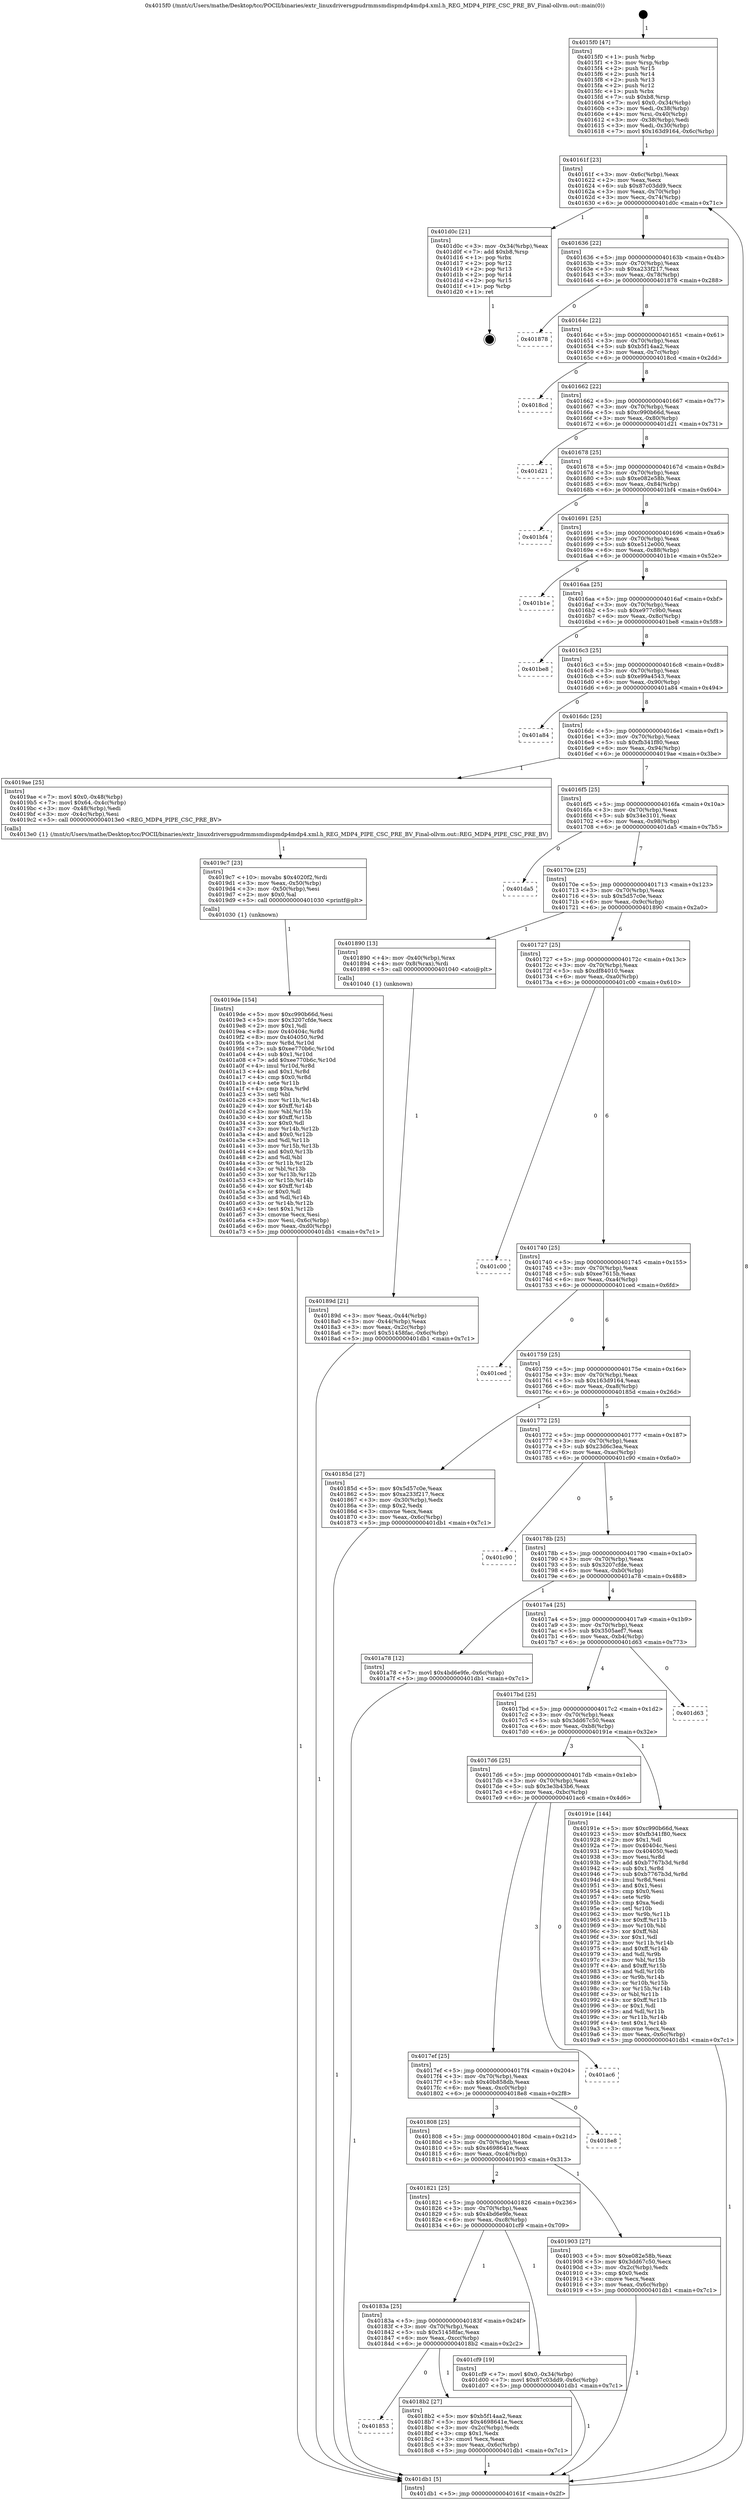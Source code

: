 digraph "0x4015f0" {
  label = "0x4015f0 (/mnt/c/Users/mathe/Desktop/tcc/POCII/binaries/extr_linuxdriversgpudrmmsmdispmdp4mdp4.xml.h_REG_MDP4_PIPE_CSC_PRE_BV_Final-ollvm.out::main(0))"
  labelloc = "t"
  node[shape=record]

  Entry [label="",width=0.3,height=0.3,shape=circle,fillcolor=black,style=filled]
  "0x40161f" [label="{
     0x40161f [23]\l
     | [instrs]\l
     &nbsp;&nbsp;0x40161f \<+3\>: mov -0x6c(%rbp),%eax\l
     &nbsp;&nbsp;0x401622 \<+2\>: mov %eax,%ecx\l
     &nbsp;&nbsp;0x401624 \<+6\>: sub $0x87c03dd9,%ecx\l
     &nbsp;&nbsp;0x40162a \<+3\>: mov %eax,-0x70(%rbp)\l
     &nbsp;&nbsp;0x40162d \<+3\>: mov %ecx,-0x74(%rbp)\l
     &nbsp;&nbsp;0x401630 \<+6\>: je 0000000000401d0c \<main+0x71c\>\l
  }"]
  "0x401d0c" [label="{
     0x401d0c [21]\l
     | [instrs]\l
     &nbsp;&nbsp;0x401d0c \<+3\>: mov -0x34(%rbp),%eax\l
     &nbsp;&nbsp;0x401d0f \<+7\>: add $0xb8,%rsp\l
     &nbsp;&nbsp;0x401d16 \<+1\>: pop %rbx\l
     &nbsp;&nbsp;0x401d17 \<+2\>: pop %r12\l
     &nbsp;&nbsp;0x401d19 \<+2\>: pop %r13\l
     &nbsp;&nbsp;0x401d1b \<+2\>: pop %r14\l
     &nbsp;&nbsp;0x401d1d \<+2\>: pop %r15\l
     &nbsp;&nbsp;0x401d1f \<+1\>: pop %rbp\l
     &nbsp;&nbsp;0x401d20 \<+1\>: ret\l
  }"]
  "0x401636" [label="{
     0x401636 [22]\l
     | [instrs]\l
     &nbsp;&nbsp;0x401636 \<+5\>: jmp 000000000040163b \<main+0x4b\>\l
     &nbsp;&nbsp;0x40163b \<+3\>: mov -0x70(%rbp),%eax\l
     &nbsp;&nbsp;0x40163e \<+5\>: sub $0xa233f217,%eax\l
     &nbsp;&nbsp;0x401643 \<+3\>: mov %eax,-0x78(%rbp)\l
     &nbsp;&nbsp;0x401646 \<+6\>: je 0000000000401878 \<main+0x288\>\l
  }"]
  Exit [label="",width=0.3,height=0.3,shape=circle,fillcolor=black,style=filled,peripheries=2]
  "0x401878" [label="{
     0x401878\l
  }", style=dashed]
  "0x40164c" [label="{
     0x40164c [22]\l
     | [instrs]\l
     &nbsp;&nbsp;0x40164c \<+5\>: jmp 0000000000401651 \<main+0x61\>\l
     &nbsp;&nbsp;0x401651 \<+3\>: mov -0x70(%rbp),%eax\l
     &nbsp;&nbsp;0x401654 \<+5\>: sub $0xb5f14aa2,%eax\l
     &nbsp;&nbsp;0x401659 \<+3\>: mov %eax,-0x7c(%rbp)\l
     &nbsp;&nbsp;0x40165c \<+6\>: je 00000000004018cd \<main+0x2dd\>\l
  }"]
  "0x4019de" [label="{
     0x4019de [154]\l
     | [instrs]\l
     &nbsp;&nbsp;0x4019de \<+5\>: mov $0xc990b66d,%esi\l
     &nbsp;&nbsp;0x4019e3 \<+5\>: mov $0x3207cfde,%ecx\l
     &nbsp;&nbsp;0x4019e8 \<+2\>: mov $0x1,%dl\l
     &nbsp;&nbsp;0x4019ea \<+8\>: mov 0x40404c,%r8d\l
     &nbsp;&nbsp;0x4019f2 \<+8\>: mov 0x404050,%r9d\l
     &nbsp;&nbsp;0x4019fa \<+3\>: mov %r8d,%r10d\l
     &nbsp;&nbsp;0x4019fd \<+7\>: sub $0xee770b6c,%r10d\l
     &nbsp;&nbsp;0x401a04 \<+4\>: sub $0x1,%r10d\l
     &nbsp;&nbsp;0x401a08 \<+7\>: add $0xee770b6c,%r10d\l
     &nbsp;&nbsp;0x401a0f \<+4\>: imul %r10d,%r8d\l
     &nbsp;&nbsp;0x401a13 \<+4\>: and $0x1,%r8d\l
     &nbsp;&nbsp;0x401a17 \<+4\>: cmp $0x0,%r8d\l
     &nbsp;&nbsp;0x401a1b \<+4\>: sete %r11b\l
     &nbsp;&nbsp;0x401a1f \<+4\>: cmp $0xa,%r9d\l
     &nbsp;&nbsp;0x401a23 \<+3\>: setl %bl\l
     &nbsp;&nbsp;0x401a26 \<+3\>: mov %r11b,%r14b\l
     &nbsp;&nbsp;0x401a29 \<+4\>: xor $0xff,%r14b\l
     &nbsp;&nbsp;0x401a2d \<+3\>: mov %bl,%r15b\l
     &nbsp;&nbsp;0x401a30 \<+4\>: xor $0xff,%r15b\l
     &nbsp;&nbsp;0x401a34 \<+3\>: xor $0x0,%dl\l
     &nbsp;&nbsp;0x401a37 \<+3\>: mov %r14b,%r12b\l
     &nbsp;&nbsp;0x401a3a \<+4\>: and $0x0,%r12b\l
     &nbsp;&nbsp;0x401a3e \<+3\>: and %dl,%r11b\l
     &nbsp;&nbsp;0x401a41 \<+3\>: mov %r15b,%r13b\l
     &nbsp;&nbsp;0x401a44 \<+4\>: and $0x0,%r13b\l
     &nbsp;&nbsp;0x401a48 \<+2\>: and %dl,%bl\l
     &nbsp;&nbsp;0x401a4a \<+3\>: or %r11b,%r12b\l
     &nbsp;&nbsp;0x401a4d \<+3\>: or %bl,%r13b\l
     &nbsp;&nbsp;0x401a50 \<+3\>: xor %r13b,%r12b\l
     &nbsp;&nbsp;0x401a53 \<+3\>: or %r15b,%r14b\l
     &nbsp;&nbsp;0x401a56 \<+4\>: xor $0xff,%r14b\l
     &nbsp;&nbsp;0x401a5a \<+3\>: or $0x0,%dl\l
     &nbsp;&nbsp;0x401a5d \<+3\>: and %dl,%r14b\l
     &nbsp;&nbsp;0x401a60 \<+3\>: or %r14b,%r12b\l
     &nbsp;&nbsp;0x401a63 \<+4\>: test $0x1,%r12b\l
     &nbsp;&nbsp;0x401a67 \<+3\>: cmovne %ecx,%esi\l
     &nbsp;&nbsp;0x401a6a \<+3\>: mov %esi,-0x6c(%rbp)\l
     &nbsp;&nbsp;0x401a6d \<+6\>: mov %eax,-0xd0(%rbp)\l
     &nbsp;&nbsp;0x401a73 \<+5\>: jmp 0000000000401db1 \<main+0x7c1\>\l
  }"]
  "0x4018cd" [label="{
     0x4018cd\l
  }", style=dashed]
  "0x401662" [label="{
     0x401662 [22]\l
     | [instrs]\l
     &nbsp;&nbsp;0x401662 \<+5\>: jmp 0000000000401667 \<main+0x77\>\l
     &nbsp;&nbsp;0x401667 \<+3\>: mov -0x70(%rbp),%eax\l
     &nbsp;&nbsp;0x40166a \<+5\>: sub $0xc990b66d,%eax\l
     &nbsp;&nbsp;0x40166f \<+3\>: mov %eax,-0x80(%rbp)\l
     &nbsp;&nbsp;0x401672 \<+6\>: je 0000000000401d21 \<main+0x731\>\l
  }"]
  "0x4019c7" [label="{
     0x4019c7 [23]\l
     | [instrs]\l
     &nbsp;&nbsp;0x4019c7 \<+10\>: movabs $0x4020f2,%rdi\l
     &nbsp;&nbsp;0x4019d1 \<+3\>: mov %eax,-0x50(%rbp)\l
     &nbsp;&nbsp;0x4019d4 \<+3\>: mov -0x50(%rbp),%esi\l
     &nbsp;&nbsp;0x4019d7 \<+2\>: mov $0x0,%al\l
     &nbsp;&nbsp;0x4019d9 \<+5\>: call 0000000000401030 \<printf@plt\>\l
     | [calls]\l
     &nbsp;&nbsp;0x401030 \{1\} (unknown)\l
  }"]
  "0x401d21" [label="{
     0x401d21\l
  }", style=dashed]
  "0x401678" [label="{
     0x401678 [25]\l
     | [instrs]\l
     &nbsp;&nbsp;0x401678 \<+5\>: jmp 000000000040167d \<main+0x8d\>\l
     &nbsp;&nbsp;0x40167d \<+3\>: mov -0x70(%rbp),%eax\l
     &nbsp;&nbsp;0x401680 \<+5\>: sub $0xe082e58b,%eax\l
     &nbsp;&nbsp;0x401685 \<+6\>: mov %eax,-0x84(%rbp)\l
     &nbsp;&nbsp;0x40168b \<+6\>: je 0000000000401bf4 \<main+0x604\>\l
  }"]
  "0x401853" [label="{
     0x401853\l
  }", style=dashed]
  "0x401bf4" [label="{
     0x401bf4\l
  }", style=dashed]
  "0x401691" [label="{
     0x401691 [25]\l
     | [instrs]\l
     &nbsp;&nbsp;0x401691 \<+5\>: jmp 0000000000401696 \<main+0xa6\>\l
     &nbsp;&nbsp;0x401696 \<+3\>: mov -0x70(%rbp),%eax\l
     &nbsp;&nbsp;0x401699 \<+5\>: sub $0xe512e000,%eax\l
     &nbsp;&nbsp;0x40169e \<+6\>: mov %eax,-0x88(%rbp)\l
     &nbsp;&nbsp;0x4016a4 \<+6\>: je 0000000000401b1e \<main+0x52e\>\l
  }"]
  "0x4018b2" [label="{
     0x4018b2 [27]\l
     | [instrs]\l
     &nbsp;&nbsp;0x4018b2 \<+5\>: mov $0xb5f14aa2,%eax\l
     &nbsp;&nbsp;0x4018b7 \<+5\>: mov $0x4698641e,%ecx\l
     &nbsp;&nbsp;0x4018bc \<+3\>: mov -0x2c(%rbp),%edx\l
     &nbsp;&nbsp;0x4018bf \<+3\>: cmp $0x1,%edx\l
     &nbsp;&nbsp;0x4018c2 \<+3\>: cmovl %ecx,%eax\l
     &nbsp;&nbsp;0x4018c5 \<+3\>: mov %eax,-0x6c(%rbp)\l
     &nbsp;&nbsp;0x4018c8 \<+5\>: jmp 0000000000401db1 \<main+0x7c1\>\l
  }"]
  "0x401b1e" [label="{
     0x401b1e\l
  }", style=dashed]
  "0x4016aa" [label="{
     0x4016aa [25]\l
     | [instrs]\l
     &nbsp;&nbsp;0x4016aa \<+5\>: jmp 00000000004016af \<main+0xbf\>\l
     &nbsp;&nbsp;0x4016af \<+3\>: mov -0x70(%rbp),%eax\l
     &nbsp;&nbsp;0x4016b2 \<+5\>: sub $0xe977c9b0,%eax\l
     &nbsp;&nbsp;0x4016b7 \<+6\>: mov %eax,-0x8c(%rbp)\l
     &nbsp;&nbsp;0x4016bd \<+6\>: je 0000000000401be8 \<main+0x5f8\>\l
  }"]
  "0x40183a" [label="{
     0x40183a [25]\l
     | [instrs]\l
     &nbsp;&nbsp;0x40183a \<+5\>: jmp 000000000040183f \<main+0x24f\>\l
     &nbsp;&nbsp;0x40183f \<+3\>: mov -0x70(%rbp),%eax\l
     &nbsp;&nbsp;0x401842 \<+5\>: sub $0x51458fac,%eax\l
     &nbsp;&nbsp;0x401847 \<+6\>: mov %eax,-0xcc(%rbp)\l
     &nbsp;&nbsp;0x40184d \<+6\>: je 00000000004018b2 \<main+0x2c2\>\l
  }"]
  "0x401be8" [label="{
     0x401be8\l
  }", style=dashed]
  "0x4016c3" [label="{
     0x4016c3 [25]\l
     | [instrs]\l
     &nbsp;&nbsp;0x4016c3 \<+5\>: jmp 00000000004016c8 \<main+0xd8\>\l
     &nbsp;&nbsp;0x4016c8 \<+3\>: mov -0x70(%rbp),%eax\l
     &nbsp;&nbsp;0x4016cb \<+5\>: sub $0xe99a4543,%eax\l
     &nbsp;&nbsp;0x4016d0 \<+6\>: mov %eax,-0x90(%rbp)\l
     &nbsp;&nbsp;0x4016d6 \<+6\>: je 0000000000401a84 \<main+0x494\>\l
  }"]
  "0x401cf9" [label="{
     0x401cf9 [19]\l
     | [instrs]\l
     &nbsp;&nbsp;0x401cf9 \<+7\>: movl $0x0,-0x34(%rbp)\l
     &nbsp;&nbsp;0x401d00 \<+7\>: movl $0x87c03dd9,-0x6c(%rbp)\l
     &nbsp;&nbsp;0x401d07 \<+5\>: jmp 0000000000401db1 \<main+0x7c1\>\l
  }"]
  "0x401a84" [label="{
     0x401a84\l
  }", style=dashed]
  "0x4016dc" [label="{
     0x4016dc [25]\l
     | [instrs]\l
     &nbsp;&nbsp;0x4016dc \<+5\>: jmp 00000000004016e1 \<main+0xf1\>\l
     &nbsp;&nbsp;0x4016e1 \<+3\>: mov -0x70(%rbp),%eax\l
     &nbsp;&nbsp;0x4016e4 \<+5\>: sub $0xfb341f80,%eax\l
     &nbsp;&nbsp;0x4016e9 \<+6\>: mov %eax,-0x94(%rbp)\l
     &nbsp;&nbsp;0x4016ef \<+6\>: je 00000000004019ae \<main+0x3be\>\l
  }"]
  "0x401821" [label="{
     0x401821 [25]\l
     | [instrs]\l
     &nbsp;&nbsp;0x401821 \<+5\>: jmp 0000000000401826 \<main+0x236\>\l
     &nbsp;&nbsp;0x401826 \<+3\>: mov -0x70(%rbp),%eax\l
     &nbsp;&nbsp;0x401829 \<+5\>: sub $0x4bd6e9fe,%eax\l
     &nbsp;&nbsp;0x40182e \<+6\>: mov %eax,-0xc8(%rbp)\l
     &nbsp;&nbsp;0x401834 \<+6\>: je 0000000000401cf9 \<main+0x709\>\l
  }"]
  "0x4019ae" [label="{
     0x4019ae [25]\l
     | [instrs]\l
     &nbsp;&nbsp;0x4019ae \<+7\>: movl $0x0,-0x48(%rbp)\l
     &nbsp;&nbsp;0x4019b5 \<+7\>: movl $0x64,-0x4c(%rbp)\l
     &nbsp;&nbsp;0x4019bc \<+3\>: mov -0x48(%rbp),%edi\l
     &nbsp;&nbsp;0x4019bf \<+3\>: mov -0x4c(%rbp),%esi\l
     &nbsp;&nbsp;0x4019c2 \<+5\>: call 00000000004013e0 \<REG_MDP4_PIPE_CSC_PRE_BV\>\l
     | [calls]\l
     &nbsp;&nbsp;0x4013e0 \{1\} (/mnt/c/Users/mathe/Desktop/tcc/POCII/binaries/extr_linuxdriversgpudrmmsmdispmdp4mdp4.xml.h_REG_MDP4_PIPE_CSC_PRE_BV_Final-ollvm.out::REG_MDP4_PIPE_CSC_PRE_BV)\l
  }"]
  "0x4016f5" [label="{
     0x4016f5 [25]\l
     | [instrs]\l
     &nbsp;&nbsp;0x4016f5 \<+5\>: jmp 00000000004016fa \<main+0x10a\>\l
     &nbsp;&nbsp;0x4016fa \<+3\>: mov -0x70(%rbp),%eax\l
     &nbsp;&nbsp;0x4016fd \<+5\>: sub $0x34e3101,%eax\l
     &nbsp;&nbsp;0x401702 \<+6\>: mov %eax,-0x98(%rbp)\l
     &nbsp;&nbsp;0x401708 \<+6\>: je 0000000000401da5 \<main+0x7b5\>\l
  }"]
  "0x401903" [label="{
     0x401903 [27]\l
     | [instrs]\l
     &nbsp;&nbsp;0x401903 \<+5\>: mov $0xe082e58b,%eax\l
     &nbsp;&nbsp;0x401908 \<+5\>: mov $0x3dd67c50,%ecx\l
     &nbsp;&nbsp;0x40190d \<+3\>: mov -0x2c(%rbp),%edx\l
     &nbsp;&nbsp;0x401910 \<+3\>: cmp $0x0,%edx\l
     &nbsp;&nbsp;0x401913 \<+3\>: cmove %ecx,%eax\l
     &nbsp;&nbsp;0x401916 \<+3\>: mov %eax,-0x6c(%rbp)\l
     &nbsp;&nbsp;0x401919 \<+5\>: jmp 0000000000401db1 \<main+0x7c1\>\l
  }"]
  "0x401da5" [label="{
     0x401da5\l
  }", style=dashed]
  "0x40170e" [label="{
     0x40170e [25]\l
     | [instrs]\l
     &nbsp;&nbsp;0x40170e \<+5\>: jmp 0000000000401713 \<main+0x123\>\l
     &nbsp;&nbsp;0x401713 \<+3\>: mov -0x70(%rbp),%eax\l
     &nbsp;&nbsp;0x401716 \<+5\>: sub $0x5d57c0e,%eax\l
     &nbsp;&nbsp;0x40171b \<+6\>: mov %eax,-0x9c(%rbp)\l
     &nbsp;&nbsp;0x401721 \<+6\>: je 0000000000401890 \<main+0x2a0\>\l
  }"]
  "0x401808" [label="{
     0x401808 [25]\l
     | [instrs]\l
     &nbsp;&nbsp;0x401808 \<+5\>: jmp 000000000040180d \<main+0x21d\>\l
     &nbsp;&nbsp;0x40180d \<+3\>: mov -0x70(%rbp),%eax\l
     &nbsp;&nbsp;0x401810 \<+5\>: sub $0x4698641e,%eax\l
     &nbsp;&nbsp;0x401815 \<+6\>: mov %eax,-0xc4(%rbp)\l
     &nbsp;&nbsp;0x40181b \<+6\>: je 0000000000401903 \<main+0x313\>\l
  }"]
  "0x401890" [label="{
     0x401890 [13]\l
     | [instrs]\l
     &nbsp;&nbsp;0x401890 \<+4\>: mov -0x40(%rbp),%rax\l
     &nbsp;&nbsp;0x401894 \<+4\>: mov 0x8(%rax),%rdi\l
     &nbsp;&nbsp;0x401898 \<+5\>: call 0000000000401040 \<atoi@plt\>\l
     | [calls]\l
     &nbsp;&nbsp;0x401040 \{1\} (unknown)\l
  }"]
  "0x401727" [label="{
     0x401727 [25]\l
     | [instrs]\l
     &nbsp;&nbsp;0x401727 \<+5\>: jmp 000000000040172c \<main+0x13c\>\l
     &nbsp;&nbsp;0x40172c \<+3\>: mov -0x70(%rbp),%eax\l
     &nbsp;&nbsp;0x40172f \<+5\>: sub $0xdf84010,%eax\l
     &nbsp;&nbsp;0x401734 \<+6\>: mov %eax,-0xa0(%rbp)\l
     &nbsp;&nbsp;0x40173a \<+6\>: je 0000000000401c00 \<main+0x610\>\l
  }"]
  "0x4018e8" [label="{
     0x4018e8\l
  }", style=dashed]
  "0x401c00" [label="{
     0x401c00\l
  }", style=dashed]
  "0x401740" [label="{
     0x401740 [25]\l
     | [instrs]\l
     &nbsp;&nbsp;0x401740 \<+5\>: jmp 0000000000401745 \<main+0x155\>\l
     &nbsp;&nbsp;0x401745 \<+3\>: mov -0x70(%rbp),%eax\l
     &nbsp;&nbsp;0x401748 \<+5\>: sub $0xee7615b,%eax\l
     &nbsp;&nbsp;0x40174d \<+6\>: mov %eax,-0xa4(%rbp)\l
     &nbsp;&nbsp;0x401753 \<+6\>: je 0000000000401ced \<main+0x6fd\>\l
  }"]
  "0x4017ef" [label="{
     0x4017ef [25]\l
     | [instrs]\l
     &nbsp;&nbsp;0x4017ef \<+5\>: jmp 00000000004017f4 \<main+0x204\>\l
     &nbsp;&nbsp;0x4017f4 \<+3\>: mov -0x70(%rbp),%eax\l
     &nbsp;&nbsp;0x4017f7 \<+5\>: sub $0x40b858db,%eax\l
     &nbsp;&nbsp;0x4017fc \<+6\>: mov %eax,-0xc0(%rbp)\l
     &nbsp;&nbsp;0x401802 \<+6\>: je 00000000004018e8 \<main+0x2f8\>\l
  }"]
  "0x401ced" [label="{
     0x401ced\l
  }", style=dashed]
  "0x401759" [label="{
     0x401759 [25]\l
     | [instrs]\l
     &nbsp;&nbsp;0x401759 \<+5\>: jmp 000000000040175e \<main+0x16e\>\l
     &nbsp;&nbsp;0x40175e \<+3\>: mov -0x70(%rbp),%eax\l
     &nbsp;&nbsp;0x401761 \<+5\>: sub $0x163d9164,%eax\l
     &nbsp;&nbsp;0x401766 \<+6\>: mov %eax,-0xa8(%rbp)\l
     &nbsp;&nbsp;0x40176c \<+6\>: je 000000000040185d \<main+0x26d\>\l
  }"]
  "0x401ac6" [label="{
     0x401ac6\l
  }", style=dashed]
  "0x40185d" [label="{
     0x40185d [27]\l
     | [instrs]\l
     &nbsp;&nbsp;0x40185d \<+5\>: mov $0x5d57c0e,%eax\l
     &nbsp;&nbsp;0x401862 \<+5\>: mov $0xa233f217,%ecx\l
     &nbsp;&nbsp;0x401867 \<+3\>: mov -0x30(%rbp),%edx\l
     &nbsp;&nbsp;0x40186a \<+3\>: cmp $0x2,%edx\l
     &nbsp;&nbsp;0x40186d \<+3\>: cmovne %ecx,%eax\l
     &nbsp;&nbsp;0x401870 \<+3\>: mov %eax,-0x6c(%rbp)\l
     &nbsp;&nbsp;0x401873 \<+5\>: jmp 0000000000401db1 \<main+0x7c1\>\l
  }"]
  "0x401772" [label="{
     0x401772 [25]\l
     | [instrs]\l
     &nbsp;&nbsp;0x401772 \<+5\>: jmp 0000000000401777 \<main+0x187\>\l
     &nbsp;&nbsp;0x401777 \<+3\>: mov -0x70(%rbp),%eax\l
     &nbsp;&nbsp;0x40177a \<+5\>: sub $0x23d6c3ea,%eax\l
     &nbsp;&nbsp;0x40177f \<+6\>: mov %eax,-0xac(%rbp)\l
     &nbsp;&nbsp;0x401785 \<+6\>: je 0000000000401c90 \<main+0x6a0\>\l
  }"]
  "0x401db1" [label="{
     0x401db1 [5]\l
     | [instrs]\l
     &nbsp;&nbsp;0x401db1 \<+5\>: jmp 000000000040161f \<main+0x2f\>\l
  }"]
  "0x4015f0" [label="{
     0x4015f0 [47]\l
     | [instrs]\l
     &nbsp;&nbsp;0x4015f0 \<+1\>: push %rbp\l
     &nbsp;&nbsp;0x4015f1 \<+3\>: mov %rsp,%rbp\l
     &nbsp;&nbsp;0x4015f4 \<+2\>: push %r15\l
     &nbsp;&nbsp;0x4015f6 \<+2\>: push %r14\l
     &nbsp;&nbsp;0x4015f8 \<+2\>: push %r13\l
     &nbsp;&nbsp;0x4015fa \<+2\>: push %r12\l
     &nbsp;&nbsp;0x4015fc \<+1\>: push %rbx\l
     &nbsp;&nbsp;0x4015fd \<+7\>: sub $0xb8,%rsp\l
     &nbsp;&nbsp;0x401604 \<+7\>: movl $0x0,-0x34(%rbp)\l
     &nbsp;&nbsp;0x40160b \<+3\>: mov %edi,-0x38(%rbp)\l
     &nbsp;&nbsp;0x40160e \<+4\>: mov %rsi,-0x40(%rbp)\l
     &nbsp;&nbsp;0x401612 \<+3\>: mov -0x38(%rbp),%edi\l
     &nbsp;&nbsp;0x401615 \<+3\>: mov %edi,-0x30(%rbp)\l
     &nbsp;&nbsp;0x401618 \<+7\>: movl $0x163d9164,-0x6c(%rbp)\l
  }"]
  "0x40189d" [label="{
     0x40189d [21]\l
     | [instrs]\l
     &nbsp;&nbsp;0x40189d \<+3\>: mov %eax,-0x44(%rbp)\l
     &nbsp;&nbsp;0x4018a0 \<+3\>: mov -0x44(%rbp),%eax\l
     &nbsp;&nbsp;0x4018a3 \<+3\>: mov %eax,-0x2c(%rbp)\l
     &nbsp;&nbsp;0x4018a6 \<+7\>: movl $0x51458fac,-0x6c(%rbp)\l
     &nbsp;&nbsp;0x4018ad \<+5\>: jmp 0000000000401db1 \<main+0x7c1\>\l
  }"]
  "0x4017d6" [label="{
     0x4017d6 [25]\l
     | [instrs]\l
     &nbsp;&nbsp;0x4017d6 \<+5\>: jmp 00000000004017db \<main+0x1eb\>\l
     &nbsp;&nbsp;0x4017db \<+3\>: mov -0x70(%rbp),%eax\l
     &nbsp;&nbsp;0x4017de \<+5\>: sub $0x3e3b43b6,%eax\l
     &nbsp;&nbsp;0x4017e3 \<+6\>: mov %eax,-0xbc(%rbp)\l
     &nbsp;&nbsp;0x4017e9 \<+6\>: je 0000000000401ac6 \<main+0x4d6\>\l
  }"]
  "0x401c90" [label="{
     0x401c90\l
  }", style=dashed]
  "0x40178b" [label="{
     0x40178b [25]\l
     | [instrs]\l
     &nbsp;&nbsp;0x40178b \<+5\>: jmp 0000000000401790 \<main+0x1a0\>\l
     &nbsp;&nbsp;0x401790 \<+3\>: mov -0x70(%rbp),%eax\l
     &nbsp;&nbsp;0x401793 \<+5\>: sub $0x3207cfde,%eax\l
     &nbsp;&nbsp;0x401798 \<+6\>: mov %eax,-0xb0(%rbp)\l
     &nbsp;&nbsp;0x40179e \<+6\>: je 0000000000401a78 \<main+0x488\>\l
  }"]
  "0x40191e" [label="{
     0x40191e [144]\l
     | [instrs]\l
     &nbsp;&nbsp;0x40191e \<+5\>: mov $0xc990b66d,%eax\l
     &nbsp;&nbsp;0x401923 \<+5\>: mov $0xfb341f80,%ecx\l
     &nbsp;&nbsp;0x401928 \<+2\>: mov $0x1,%dl\l
     &nbsp;&nbsp;0x40192a \<+7\>: mov 0x40404c,%esi\l
     &nbsp;&nbsp;0x401931 \<+7\>: mov 0x404050,%edi\l
     &nbsp;&nbsp;0x401938 \<+3\>: mov %esi,%r8d\l
     &nbsp;&nbsp;0x40193b \<+7\>: add $0xb7767b3d,%r8d\l
     &nbsp;&nbsp;0x401942 \<+4\>: sub $0x1,%r8d\l
     &nbsp;&nbsp;0x401946 \<+7\>: sub $0xb7767b3d,%r8d\l
     &nbsp;&nbsp;0x40194d \<+4\>: imul %r8d,%esi\l
     &nbsp;&nbsp;0x401951 \<+3\>: and $0x1,%esi\l
     &nbsp;&nbsp;0x401954 \<+3\>: cmp $0x0,%esi\l
     &nbsp;&nbsp;0x401957 \<+4\>: sete %r9b\l
     &nbsp;&nbsp;0x40195b \<+3\>: cmp $0xa,%edi\l
     &nbsp;&nbsp;0x40195e \<+4\>: setl %r10b\l
     &nbsp;&nbsp;0x401962 \<+3\>: mov %r9b,%r11b\l
     &nbsp;&nbsp;0x401965 \<+4\>: xor $0xff,%r11b\l
     &nbsp;&nbsp;0x401969 \<+3\>: mov %r10b,%bl\l
     &nbsp;&nbsp;0x40196c \<+3\>: xor $0xff,%bl\l
     &nbsp;&nbsp;0x40196f \<+3\>: xor $0x1,%dl\l
     &nbsp;&nbsp;0x401972 \<+3\>: mov %r11b,%r14b\l
     &nbsp;&nbsp;0x401975 \<+4\>: and $0xff,%r14b\l
     &nbsp;&nbsp;0x401979 \<+3\>: and %dl,%r9b\l
     &nbsp;&nbsp;0x40197c \<+3\>: mov %bl,%r15b\l
     &nbsp;&nbsp;0x40197f \<+4\>: and $0xff,%r15b\l
     &nbsp;&nbsp;0x401983 \<+3\>: and %dl,%r10b\l
     &nbsp;&nbsp;0x401986 \<+3\>: or %r9b,%r14b\l
     &nbsp;&nbsp;0x401989 \<+3\>: or %r10b,%r15b\l
     &nbsp;&nbsp;0x40198c \<+3\>: xor %r15b,%r14b\l
     &nbsp;&nbsp;0x40198f \<+3\>: or %bl,%r11b\l
     &nbsp;&nbsp;0x401992 \<+4\>: xor $0xff,%r11b\l
     &nbsp;&nbsp;0x401996 \<+3\>: or $0x1,%dl\l
     &nbsp;&nbsp;0x401999 \<+3\>: and %dl,%r11b\l
     &nbsp;&nbsp;0x40199c \<+3\>: or %r11b,%r14b\l
     &nbsp;&nbsp;0x40199f \<+4\>: test $0x1,%r14b\l
     &nbsp;&nbsp;0x4019a3 \<+3\>: cmovne %ecx,%eax\l
     &nbsp;&nbsp;0x4019a6 \<+3\>: mov %eax,-0x6c(%rbp)\l
     &nbsp;&nbsp;0x4019a9 \<+5\>: jmp 0000000000401db1 \<main+0x7c1\>\l
  }"]
  "0x401a78" [label="{
     0x401a78 [12]\l
     | [instrs]\l
     &nbsp;&nbsp;0x401a78 \<+7\>: movl $0x4bd6e9fe,-0x6c(%rbp)\l
     &nbsp;&nbsp;0x401a7f \<+5\>: jmp 0000000000401db1 \<main+0x7c1\>\l
  }"]
  "0x4017a4" [label="{
     0x4017a4 [25]\l
     | [instrs]\l
     &nbsp;&nbsp;0x4017a4 \<+5\>: jmp 00000000004017a9 \<main+0x1b9\>\l
     &nbsp;&nbsp;0x4017a9 \<+3\>: mov -0x70(%rbp),%eax\l
     &nbsp;&nbsp;0x4017ac \<+5\>: sub $0x3505aef7,%eax\l
     &nbsp;&nbsp;0x4017b1 \<+6\>: mov %eax,-0xb4(%rbp)\l
     &nbsp;&nbsp;0x4017b7 \<+6\>: je 0000000000401d63 \<main+0x773\>\l
  }"]
  "0x4017bd" [label="{
     0x4017bd [25]\l
     | [instrs]\l
     &nbsp;&nbsp;0x4017bd \<+5\>: jmp 00000000004017c2 \<main+0x1d2\>\l
     &nbsp;&nbsp;0x4017c2 \<+3\>: mov -0x70(%rbp),%eax\l
     &nbsp;&nbsp;0x4017c5 \<+5\>: sub $0x3dd67c50,%eax\l
     &nbsp;&nbsp;0x4017ca \<+6\>: mov %eax,-0xb8(%rbp)\l
     &nbsp;&nbsp;0x4017d0 \<+6\>: je 000000000040191e \<main+0x32e\>\l
  }"]
  "0x401d63" [label="{
     0x401d63\l
  }", style=dashed]
  Entry -> "0x4015f0" [label=" 1"]
  "0x40161f" -> "0x401d0c" [label=" 1"]
  "0x40161f" -> "0x401636" [label=" 8"]
  "0x401d0c" -> Exit [label=" 1"]
  "0x401636" -> "0x401878" [label=" 0"]
  "0x401636" -> "0x40164c" [label=" 8"]
  "0x401cf9" -> "0x401db1" [label=" 1"]
  "0x40164c" -> "0x4018cd" [label=" 0"]
  "0x40164c" -> "0x401662" [label=" 8"]
  "0x401a78" -> "0x401db1" [label=" 1"]
  "0x401662" -> "0x401d21" [label=" 0"]
  "0x401662" -> "0x401678" [label=" 8"]
  "0x4019de" -> "0x401db1" [label=" 1"]
  "0x401678" -> "0x401bf4" [label=" 0"]
  "0x401678" -> "0x401691" [label=" 8"]
  "0x4019c7" -> "0x4019de" [label=" 1"]
  "0x401691" -> "0x401b1e" [label=" 0"]
  "0x401691" -> "0x4016aa" [label=" 8"]
  "0x4019ae" -> "0x4019c7" [label=" 1"]
  "0x4016aa" -> "0x401be8" [label=" 0"]
  "0x4016aa" -> "0x4016c3" [label=" 8"]
  "0x401903" -> "0x401db1" [label=" 1"]
  "0x4016c3" -> "0x401a84" [label=" 0"]
  "0x4016c3" -> "0x4016dc" [label=" 8"]
  "0x4018b2" -> "0x401db1" [label=" 1"]
  "0x4016dc" -> "0x4019ae" [label=" 1"]
  "0x4016dc" -> "0x4016f5" [label=" 7"]
  "0x40183a" -> "0x4018b2" [label=" 1"]
  "0x4016f5" -> "0x401da5" [label=" 0"]
  "0x4016f5" -> "0x40170e" [label=" 7"]
  "0x40191e" -> "0x401db1" [label=" 1"]
  "0x40170e" -> "0x401890" [label=" 1"]
  "0x40170e" -> "0x401727" [label=" 6"]
  "0x401821" -> "0x401cf9" [label=" 1"]
  "0x401727" -> "0x401c00" [label=" 0"]
  "0x401727" -> "0x401740" [label=" 6"]
  "0x40183a" -> "0x401853" [label=" 0"]
  "0x401740" -> "0x401ced" [label=" 0"]
  "0x401740" -> "0x401759" [label=" 6"]
  "0x401808" -> "0x401903" [label=" 1"]
  "0x401759" -> "0x40185d" [label=" 1"]
  "0x401759" -> "0x401772" [label=" 5"]
  "0x40185d" -> "0x401db1" [label=" 1"]
  "0x4015f0" -> "0x40161f" [label=" 1"]
  "0x401db1" -> "0x40161f" [label=" 8"]
  "0x401890" -> "0x40189d" [label=" 1"]
  "0x40189d" -> "0x401db1" [label=" 1"]
  "0x401821" -> "0x40183a" [label=" 1"]
  "0x401772" -> "0x401c90" [label=" 0"]
  "0x401772" -> "0x40178b" [label=" 5"]
  "0x4017ef" -> "0x4018e8" [label=" 0"]
  "0x40178b" -> "0x401a78" [label=" 1"]
  "0x40178b" -> "0x4017a4" [label=" 4"]
  "0x401808" -> "0x401821" [label=" 2"]
  "0x4017a4" -> "0x401d63" [label=" 0"]
  "0x4017a4" -> "0x4017bd" [label=" 4"]
  "0x4017d6" -> "0x4017ef" [label=" 3"]
  "0x4017bd" -> "0x40191e" [label=" 1"]
  "0x4017bd" -> "0x4017d6" [label=" 3"]
  "0x4017ef" -> "0x401808" [label=" 3"]
  "0x4017d6" -> "0x401ac6" [label=" 0"]
}
